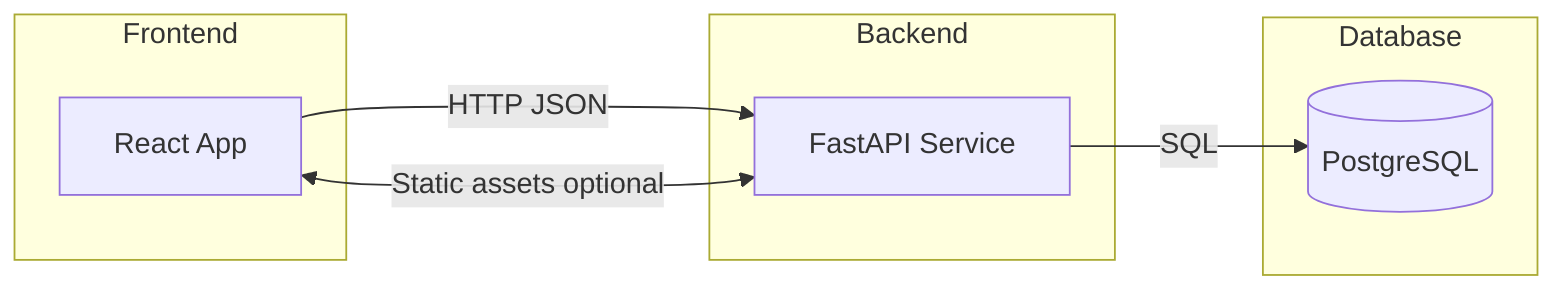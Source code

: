 flowchart LR
    subgraph Client[Frontend]
        A[React App]
    end

    subgraph Server[Backend]
        B[FastAPI Service]
    end

    subgraph Storage[Database]
        P[(PostgreSQL)]
    end

    A -->|HTTP JSON| B
    B -->|SQL| P
    A <-->|Static assets optional| B